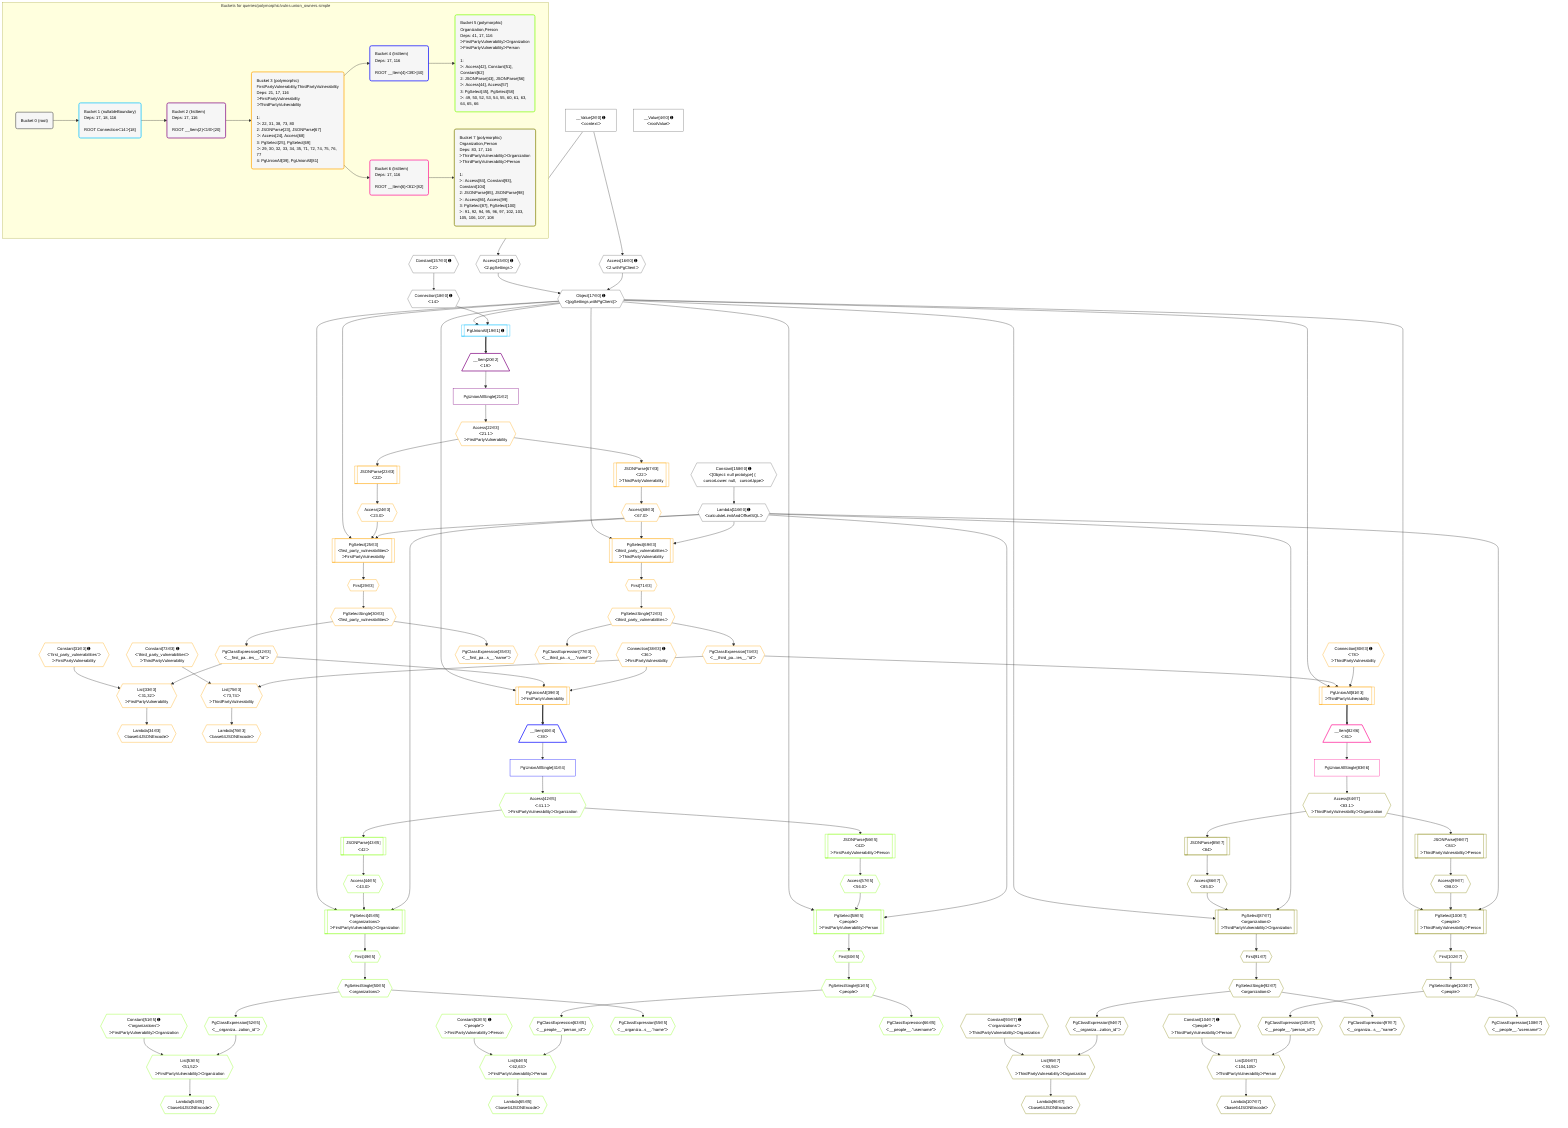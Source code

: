 %%{init: {'themeVariables': { 'fontSize': '12px'}}}%%
graph TD
    classDef path fill:#eee,stroke:#000,color:#000
    classDef plan fill:#fff,stroke-width:1px,color:#000
    classDef itemplan fill:#fff,stroke-width:2px,color:#000
    classDef unbatchedplan fill:#dff,stroke-width:1px,color:#000
    classDef sideeffectplan fill:#fcc,stroke-width:2px,color:#000
    classDef bucket fill:#f6f6f6,color:#000,stroke-width:2px,text-align:left


    %% plan dependencies
    Object17{{"Object[17∈0] ➊<br />ᐸ{pgSettings,withPgClient}ᐳ"}}:::plan
    Access15{{"Access[15∈0] ➊<br />ᐸ2.pgSettingsᐳ"}}:::plan
    Access16{{"Access[16∈0] ➊<br />ᐸ2.withPgClientᐳ"}}:::plan
    Access15 & Access16 --> Object17
    __Value2["__Value[2∈0] ➊<br />ᐸcontextᐳ"]:::plan
    __Value2 --> Access15
    __Value2 --> Access16
    Connection18{{"Connection[18∈0] ➊<br />ᐸ14ᐳ"}}:::plan
    Constant157{{"Constant[157∈0] ➊<br />ᐸ2ᐳ"}}:::plan
    Constant157 --> Connection18
    Lambda116{{"Lambda[116∈0] ➊<br />ᐸcalculateLimitAndOffsetSQLᐳ"}}:::plan
    Constant158{{"Constant[158∈0] ➊<br />ᐸ[Object: null prototype] {   cursorLower: null,   cursorUppeᐳ"}}:::plan
    Constant158 --> Lambda116
    __Value4["__Value[4∈0] ➊<br />ᐸrootValueᐳ"]:::plan
    PgUnionAll19[["PgUnionAll[19∈1] ➊"]]:::plan
    Object17 & Connection18 --> PgUnionAll19
    __Item20[/"__Item[20∈2]<br />ᐸ19ᐳ"\]:::itemplan
    PgUnionAll19 ==> __Item20
    PgUnionAllSingle21["PgUnionAllSingle[21∈2]"]:::plan
    __Item20 --> PgUnionAllSingle21
    PgSelect25[["PgSelect[25∈3]<br />ᐸfirst_party_vulnerabilitiesᐳ<br />ᐳFirstPartyVulnerability"]]:::plan
    Access24{{"Access[24∈3]<br />ᐸ23.0ᐳ"}}:::plan
    Object17 & Access24 & Lambda116 --> PgSelect25
    PgUnionAll39[["PgUnionAll[39∈3]<br />ᐳFirstPartyVulnerability"]]:::plan
    PgClassExpression32{{"PgClassExpression[32∈3]<br />ᐸ__first_pa...ies__.”id”ᐳ"}}:::plan
    Connection38{{"Connection[38∈3] ➊<br />ᐸ36ᐳ<br />ᐳFirstPartyVulnerability"}}:::plan
    Object17 & PgClassExpression32 & Connection38 --> PgUnionAll39
    PgSelect69[["PgSelect[69∈3]<br />ᐸthird_party_vulnerabilitiesᐳ<br />ᐳThirdPartyVulnerability"]]:::plan
    Access68{{"Access[68∈3]<br />ᐸ67.0ᐳ"}}:::plan
    Object17 & Access68 & Lambda116 --> PgSelect69
    PgUnionAll81[["PgUnionAll[81∈3]<br />ᐳThirdPartyVulnerability"]]:::plan
    PgClassExpression74{{"PgClassExpression[74∈3]<br />ᐸ__third_pa...ies__.”id”ᐳ"}}:::plan
    Connection80{{"Connection[80∈3] ➊<br />ᐸ78ᐳ<br />ᐳThirdPartyVulnerability"}}:::plan
    Object17 & PgClassExpression74 & Connection80 --> PgUnionAll81
    List33{{"List[33∈3]<br />ᐸ31,32ᐳ<br />ᐳFirstPartyVulnerability"}}:::plan
    Constant31{{"Constant[31∈3] ➊<br />ᐸ'first_party_vulnerabilities'ᐳ<br />ᐳFirstPartyVulnerability"}}:::plan
    Constant31 & PgClassExpression32 --> List33
    List75{{"List[75∈3]<br />ᐸ73,74ᐳ<br />ᐳThirdPartyVulnerability"}}:::plan
    Constant73{{"Constant[73∈3] ➊<br />ᐸ'third_party_vulnerabilities'ᐳ<br />ᐳThirdPartyVulnerability"}}:::plan
    Constant73 & PgClassExpression74 --> List75
    Access22{{"Access[22∈3]<br />ᐸ21.1ᐳ<br />ᐳFirstPartyVulnerability"}}:::plan
    PgUnionAllSingle21 --> Access22
    JSONParse23[["JSONParse[23∈3]<br />ᐸ22ᐳ"]]:::plan
    Access22 --> JSONParse23
    JSONParse23 --> Access24
    First29{{"First[29∈3]"}}:::plan
    PgSelect25 --> First29
    PgSelectSingle30{{"PgSelectSingle[30∈3]<br />ᐸfirst_party_vulnerabilitiesᐳ"}}:::plan
    First29 --> PgSelectSingle30
    PgSelectSingle30 --> PgClassExpression32
    Lambda34{{"Lambda[34∈3]<br />ᐸbase64JSONEncodeᐳ"}}:::plan
    List33 --> Lambda34
    PgClassExpression35{{"PgClassExpression[35∈3]<br />ᐸ__first_pa...s__.”name”ᐳ"}}:::plan
    PgSelectSingle30 --> PgClassExpression35
    JSONParse67[["JSONParse[67∈3]<br />ᐸ22ᐳ<br />ᐳThirdPartyVulnerability"]]:::plan
    Access22 --> JSONParse67
    JSONParse67 --> Access68
    First71{{"First[71∈3]"}}:::plan
    PgSelect69 --> First71
    PgSelectSingle72{{"PgSelectSingle[72∈3]<br />ᐸthird_party_vulnerabilitiesᐳ"}}:::plan
    First71 --> PgSelectSingle72
    PgSelectSingle72 --> PgClassExpression74
    Lambda76{{"Lambda[76∈3]<br />ᐸbase64JSONEncodeᐳ"}}:::plan
    List75 --> Lambda76
    PgClassExpression77{{"PgClassExpression[77∈3]<br />ᐸ__third_pa...s__.”name”ᐳ"}}:::plan
    PgSelectSingle72 --> PgClassExpression77
    __Item40[/"__Item[40∈4]<br />ᐸ39ᐳ"\]:::itemplan
    PgUnionAll39 ==> __Item40
    PgUnionAllSingle41["PgUnionAllSingle[41∈4]"]:::plan
    __Item40 --> PgUnionAllSingle41
    PgSelect45[["PgSelect[45∈5]<br />ᐸorganizationsᐳ<br />ᐳFirstPartyVulnerabilityᐳOrganization"]]:::plan
    Access44{{"Access[44∈5]<br />ᐸ43.0ᐳ"}}:::plan
    Object17 & Access44 & Lambda116 --> PgSelect45
    PgSelect58[["PgSelect[58∈5]<br />ᐸpeopleᐳ<br />ᐳFirstPartyVulnerabilityᐳPerson"]]:::plan
    Access57{{"Access[57∈5]<br />ᐸ56.0ᐳ"}}:::plan
    Object17 & Access57 & Lambda116 --> PgSelect58
    List53{{"List[53∈5]<br />ᐸ51,52ᐳ<br />ᐳFirstPartyVulnerabilityᐳOrganization"}}:::plan
    Constant51{{"Constant[51∈5] ➊<br />ᐸ'organizations'ᐳ<br />ᐳFirstPartyVulnerabilityᐳOrganization"}}:::plan
    PgClassExpression52{{"PgClassExpression[52∈5]<br />ᐸ__organiza...zation_id”ᐳ"}}:::plan
    Constant51 & PgClassExpression52 --> List53
    List64{{"List[64∈5]<br />ᐸ62,63ᐳ<br />ᐳFirstPartyVulnerabilityᐳPerson"}}:::plan
    Constant62{{"Constant[62∈5] ➊<br />ᐸ'people'ᐳ<br />ᐳFirstPartyVulnerabilityᐳPerson"}}:::plan
    PgClassExpression63{{"PgClassExpression[63∈5]<br />ᐸ__people__.”person_id”ᐳ"}}:::plan
    Constant62 & PgClassExpression63 --> List64
    Access42{{"Access[42∈5]<br />ᐸ41.1ᐳ<br />ᐳFirstPartyVulnerabilityᐳOrganization"}}:::plan
    PgUnionAllSingle41 --> Access42
    JSONParse43[["JSONParse[43∈5]<br />ᐸ42ᐳ"]]:::plan
    Access42 --> JSONParse43
    JSONParse43 --> Access44
    First49{{"First[49∈5]"}}:::plan
    PgSelect45 --> First49
    PgSelectSingle50{{"PgSelectSingle[50∈5]<br />ᐸorganizationsᐳ"}}:::plan
    First49 --> PgSelectSingle50
    PgSelectSingle50 --> PgClassExpression52
    Lambda54{{"Lambda[54∈5]<br />ᐸbase64JSONEncodeᐳ"}}:::plan
    List53 --> Lambda54
    PgClassExpression55{{"PgClassExpression[55∈5]<br />ᐸ__organiza...s__.”name”ᐳ"}}:::plan
    PgSelectSingle50 --> PgClassExpression55
    JSONParse56[["JSONParse[56∈5]<br />ᐸ42ᐳ<br />ᐳFirstPartyVulnerabilityᐳPerson"]]:::plan
    Access42 --> JSONParse56
    JSONParse56 --> Access57
    First60{{"First[60∈5]"}}:::plan
    PgSelect58 --> First60
    PgSelectSingle61{{"PgSelectSingle[61∈5]<br />ᐸpeopleᐳ"}}:::plan
    First60 --> PgSelectSingle61
    PgSelectSingle61 --> PgClassExpression63
    Lambda65{{"Lambda[65∈5]<br />ᐸbase64JSONEncodeᐳ"}}:::plan
    List64 --> Lambda65
    PgClassExpression66{{"PgClassExpression[66∈5]<br />ᐸ__people__.”username”ᐳ"}}:::plan
    PgSelectSingle61 --> PgClassExpression66
    __Item82[/"__Item[82∈6]<br />ᐸ81ᐳ"\]:::itemplan
    PgUnionAll81 ==> __Item82
    PgUnionAllSingle83["PgUnionAllSingle[83∈6]"]:::plan
    __Item82 --> PgUnionAllSingle83
    PgSelect87[["PgSelect[87∈7]<br />ᐸorganizationsᐳ<br />ᐳThirdPartyVulnerabilityᐳOrganization"]]:::plan
    Access86{{"Access[86∈7]<br />ᐸ85.0ᐳ"}}:::plan
    Object17 & Access86 & Lambda116 --> PgSelect87
    PgSelect100[["PgSelect[100∈7]<br />ᐸpeopleᐳ<br />ᐳThirdPartyVulnerabilityᐳPerson"]]:::plan
    Access99{{"Access[99∈7]<br />ᐸ98.0ᐳ"}}:::plan
    Object17 & Access99 & Lambda116 --> PgSelect100
    List95{{"List[95∈7]<br />ᐸ93,94ᐳ<br />ᐳThirdPartyVulnerabilityᐳOrganization"}}:::plan
    Constant93{{"Constant[93∈7] ➊<br />ᐸ'organizations'ᐳ<br />ᐳThirdPartyVulnerabilityᐳOrganization"}}:::plan
    PgClassExpression94{{"PgClassExpression[94∈7]<br />ᐸ__organiza...zation_id”ᐳ"}}:::plan
    Constant93 & PgClassExpression94 --> List95
    List106{{"List[106∈7]<br />ᐸ104,105ᐳ<br />ᐳThirdPartyVulnerabilityᐳPerson"}}:::plan
    Constant104{{"Constant[104∈7] ➊<br />ᐸ'people'ᐳ<br />ᐳThirdPartyVulnerabilityᐳPerson"}}:::plan
    PgClassExpression105{{"PgClassExpression[105∈7]<br />ᐸ__people__.”person_id”ᐳ"}}:::plan
    Constant104 & PgClassExpression105 --> List106
    Access84{{"Access[84∈7]<br />ᐸ83.1ᐳ<br />ᐳThirdPartyVulnerabilityᐳOrganization"}}:::plan
    PgUnionAllSingle83 --> Access84
    JSONParse85[["JSONParse[85∈7]<br />ᐸ84ᐳ"]]:::plan
    Access84 --> JSONParse85
    JSONParse85 --> Access86
    First91{{"First[91∈7]"}}:::plan
    PgSelect87 --> First91
    PgSelectSingle92{{"PgSelectSingle[92∈7]<br />ᐸorganizationsᐳ"}}:::plan
    First91 --> PgSelectSingle92
    PgSelectSingle92 --> PgClassExpression94
    Lambda96{{"Lambda[96∈7]<br />ᐸbase64JSONEncodeᐳ"}}:::plan
    List95 --> Lambda96
    PgClassExpression97{{"PgClassExpression[97∈7]<br />ᐸ__organiza...s__.”name”ᐳ"}}:::plan
    PgSelectSingle92 --> PgClassExpression97
    JSONParse98[["JSONParse[98∈7]<br />ᐸ84ᐳ<br />ᐳThirdPartyVulnerabilityᐳPerson"]]:::plan
    Access84 --> JSONParse98
    JSONParse98 --> Access99
    First102{{"First[102∈7]"}}:::plan
    PgSelect100 --> First102
    PgSelectSingle103{{"PgSelectSingle[103∈7]<br />ᐸpeopleᐳ"}}:::plan
    First102 --> PgSelectSingle103
    PgSelectSingle103 --> PgClassExpression105
    Lambda107{{"Lambda[107∈7]<br />ᐸbase64JSONEncodeᐳ"}}:::plan
    List106 --> Lambda107
    PgClassExpression108{{"PgClassExpression[108∈7]<br />ᐸ__people__.”username”ᐳ"}}:::plan
    PgSelectSingle103 --> PgClassExpression108

    %% define steps

    subgraph "Buckets for queries/polymorphic/vulns.union_owners.simple"
    Bucket0("Bucket 0 (root)"):::bucket
    classDef bucket0 stroke:#696969
    class Bucket0,__Value2,__Value4,Access15,Access16,Object17,Connection18,Lambda116,Constant157,Constant158 bucket0
    Bucket1("Bucket 1 (nullableBoundary)<br />Deps: 17, 18, 116<br /><br />ROOT Connectionᐸ14ᐳ[18]"):::bucket
    classDef bucket1 stroke:#00bfff
    class Bucket1,PgUnionAll19 bucket1
    Bucket2("Bucket 2 (listItem)<br />Deps: 17, 116<br /><br />ROOT __Item{2}ᐸ19ᐳ[20]"):::bucket
    classDef bucket2 stroke:#7f007f
    class Bucket2,__Item20,PgUnionAllSingle21 bucket2
    Bucket3("Bucket 3 (polymorphic)<br />FirstPartyVulnerability,ThirdPartyVulnerability<br />Deps: 21, 17, 116<br />ᐳFirstPartyVulnerability<br />ᐳThirdPartyVulnerability<br /><br />1: <br />ᐳ: 22, 31, 38, 73, 80<br />2: JSONParse[23], JSONParse[67]<br />ᐳ: Access[24], Access[68]<br />3: PgSelect[25], PgSelect[69]<br />ᐳ: 29, 30, 32, 33, 34, 35, 71, 72, 74, 75, 76, 77<br />4: PgUnionAll[39], PgUnionAll[81]"):::bucket
    classDef bucket3 stroke:#ffa500
    class Bucket3,Access22,JSONParse23,Access24,PgSelect25,First29,PgSelectSingle30,Constant31,PgClassExpression32,List33,Lambda34,PgClassExpression35,Connection38,PgUnionAll39,JSONParse67,Access68,PgSelect69,First71,PgSelectSingle72,Constant73,PgClassExpression74,List75,Lambda76,PgClassExpression77,Connection80,PgUnionAll81 bucket3
    Bucket4("Bucket 4 (listItem)<br />Deps: 17, 116<br /><br />ROOT __Item{4}ᐸ39ᐳ[40]"):::bucket
    classDef bucket4 stroke:#0000ff
    class Bucket4,__Item40,PgUnionAllSingle41 bucket4
    Bucket5("Bucket 5 (polymorphic)<br />Organization,Person<br />Deps: 41, 17, 116<br />ᐳFirstPartyVulnerabilityᐳOrganization<br />ᐳFirstPartyVulnerabilityᐳPerson<br /><br />1: <br />ᐳ: Access[42], Constant[51], Constant[62]<br />2: JSONParse[43], JSONParse[56]<br />ᐳ: Access[44], Access[57]<br />3: PgSelect[45], PgSelect[58]<br />ᐳ: 49, 50, 52, 53, 54, 55, 60, 61, 63, 64, 65, 66"):::bucket
    classDef bucket5 stroke:#7fff00
    class Bucket5,Access42,JSONParse43,Access44,PgSelect45,First49,PgSelectSingle50,Constant51,PgClassExpression52,List53,Lambda54,PgClassExpression55,JSONParse56,Access57,PgSelect58,First60,PgSelectSingle61,Constant62,PgClassExpression63,List64,Lambda65,PgClassExpression66 bucket5
    Bucket6("Bucket 6 (listItem)<br />Deps: 17, 116<br /><br />ROOT __Item{6}ᐸ81ᐳ[82]"):::bucket
    classDef bucket6 stroke:#ff1493
    class Bucket6,__Item82,PgUnionAllSingle83 bucket6
    Bucket7("Bucket 7 (polymorphic)<br />Organization,Person<br />Deps: 83, 17, 116<br />ᐳThirdPartyVulnerabilityᐳOrganization<br />ᐳThirdPartyVulnerabilityᐳPerson<br /><br />1: <br />ᐳ: Access[84], Constant[93], Constant[104]<br />2: JSONParse[85], JSONParse[98]<br />ᐳ: Access[86], Access[99]<br />3: PgSelect[87], PgSelect[100]<br />ᐳ: 91, 92, 94, 95, 96, 97, 102, 103, 105, 106, 107, 108"):::bucket
    classDef bucket7 stroke:#808000
    class Bucket7,Access84,JSONParse85,Access86,PgSelect87,First91,PgSelectSingle92,Constant93,PgClassExpression94,List95,Lambda96,PgClassExpression97,JSONParse98,Access99,PgSelect100,First102,PgSelectSingle103,Constant104,PgClassExpression105,List106,Lambda107,PgClassExpression108 bucket7
    Bucket0 --> Bucket1
    Bucket1 --> Bucket2
    Bucket2 --> Bucket3
    Bucket3 --> Bucket4 & Bucket6
    Bucket4 --> Bucket5
    Bucket6 --> Bucket7
    end